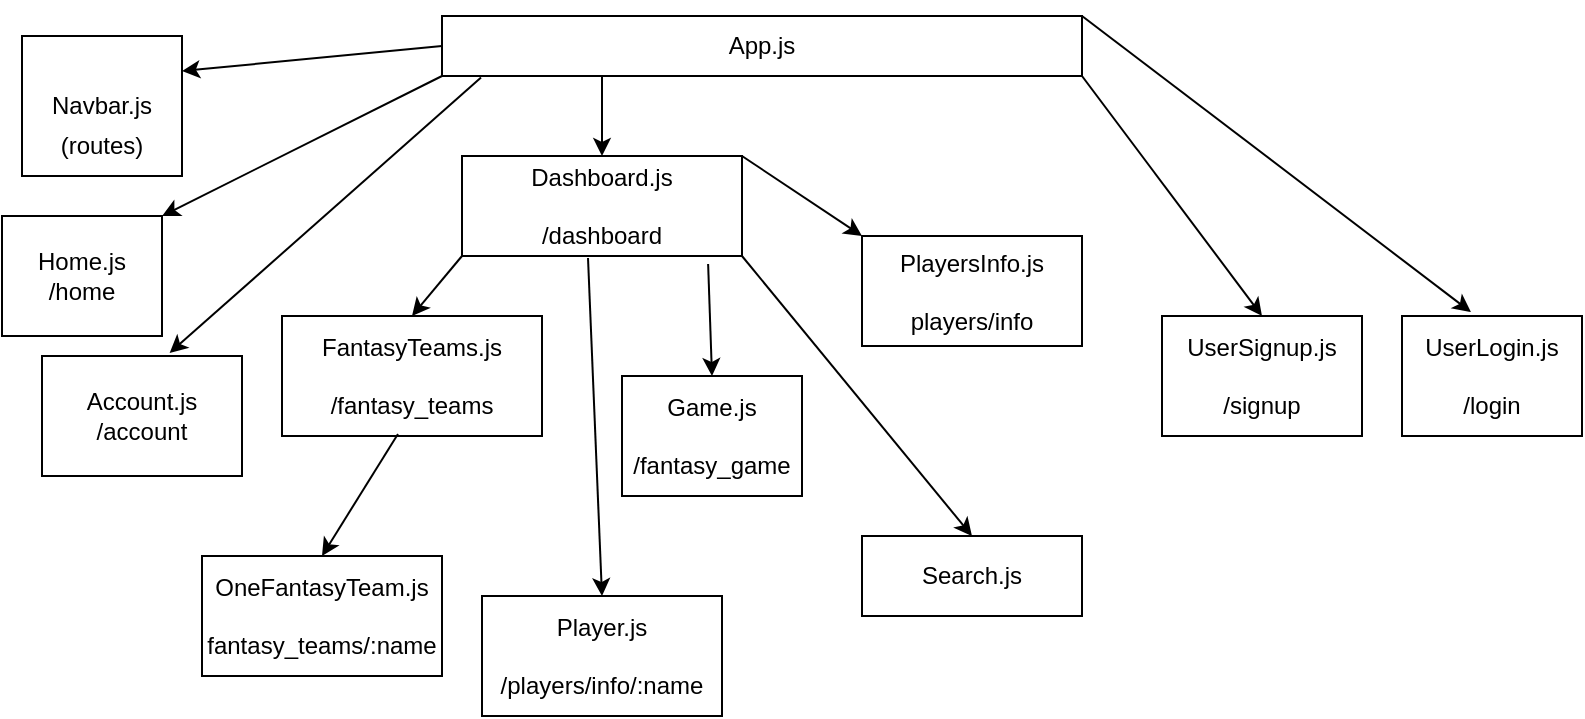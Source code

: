 <mxfile>
    <diagram id="LTA-BuEfr2JE6jtGIrHH" name="Page-1">
        <mxGraphModel dx="719" dy="435" grid="1" gridSize="10" guides="1" tooltips="1" connect="1" arrows="1" fold="1" page="1" pageScale="1" pageWidth="850" pageHeight="1100" math="0" shadow="0">
            <root>
                <mxCell id="0"/>
                <mxCell id="1" parent="0"/>
                <mxCell id="2" value="App.js" style="whiteSpace=wrap;html=1;" parent="1" vertex="1">
                    <mxGeometry x="230" y="10" width="320" height="30" as="geometry"/>
                </mxCell>
                <mxCell id="3" value="Navbar.js" style="whiteSpace=wrap;html=1;" parent="1" vertex="1">
                    <mxGeometry x="20" y="20" width="80" height="70" as="geometry"/>
                </mxCell>
                <mxCell id="4" value="Home.js&lt;br&gt;/home" style="whiteSpace=wrap;html=1;" parent="1" vertex="1">
                    <mxGeometry x="10" y="110" width="80" height="60" as="geometry"/>
                </mxCell>
                <mxCell id="5" value="Account.js&lt;br&gt;/account" style="whiteSpace=wrap;html=1;" parent="1" vertex="1">
                    <mxGeometry x="30" y="180" width="100" height="60" as="geometry"/>
                </mxCell>
                <object label="Dashboard.js&lt;br&gt;&lt;br&gt;/dashboard" hedietLinkedDataV1_path="../README.md" hedietLinkedDataV1_start_col_x-num="0" hedietLinkedDataV1_start_line_x-num="0" hedietLinkedDataV1_end_col_x-num="0" hedietLinkedDataV1_end_line_x-num="0" id="6">
                    <mxCell style="whiteSpace=wrap;html=1;" parent="1" vertex="1">
                        <mxGeometry x="240" y="80" width="140" height="50" as="geometry"/>
                    </mxCell>
                </object>
                <mxCell id="9" value="OneFantasyTeam.js&lt;br&gt;&lt;br&gt;fantasy_teams/:name" style="whiteSpace=wrap;html=1;" parent="1" vertex="1">
                    <mxGeometry x="110" y="280" width="120" height="60" as="geometry"/>
                </mxCell>
                <mxCell id="10" value="UserSignup.js&lt;br&gt;&lt;br&gt;/signup" style="whiteSpace=wrap;html=1;" parent="1" vertex="1">
                    <mxGeometry x="590" y="160" width="100" height="60" as="geometry"/>
                </mxCell>
                <mxCell id="11" value="FantasyTeams.js&lt;br&gt;&lt;br&gt;/fantasy_teams" style="whiteSpace=wrap;html=1;" parent="1" vertex="1">
                    <mxGeometry x="150" y="160" width="130" height="60" as="geometry"/>
                </mxCell>
                <mxCell id="12" value="UserLogin.js&lt;br&gt;&lt;br&gt;/login" style="whiteSpace=wrap;html=1;" parent="1" vertex="1">
                    <mxGeometry x="710" y="160" width="90" height="60" as="geometry"/>
                </mxCell>
                <mxCell id="14" value="(routes)" style="text;html=1;strokeColor=none;fillColor=none;align=center;verticalAlign=middle;whiteSpace=wrap;rounded=0;" parent="1" vertex="1">
                    <mxGeometry x="30" y="60" width="60" height="30" as="geometry"/>
                </mxCell>
                <mxCell id="16" value="" style="endArrow=classic;html=1;exitX=0;exitY=0.5;exitDx=0;exitDy=0;entryX=1;entryY=0.25;entryDx=0;entryDy=0;" parent="1" source="2" target="3" edge="1">
                    <mxGeometry width="50" height="50" relative="1" as="geometry">
                        <mxPoint x="150" y="40" as="sourcePoint"/>
                        <mxPoint x="90" y="80" as="targetPoint"/>
                    </mxGeometry>
                </mxCell>
                <mxCell id="17" value="" style="endArrow=classic;html=1;entryX=1;entryY=0;entryDx=0;entryDy=0;exitX=0;exitY=1;exitDx=0;exitDy=0;" parent="1" source="2" target="4" edge="1">
                    <mxGeometry width="50" height="50" relative="1" as="geometry">
                        <mxPoint x="190" y="50" as="sourcePoint"/>
                        <mxPoint x="160" y="80" as="targetPoint"/>
                    </mxGeometry>
                </mxCell>
                <mxCell id="19" value="" style="endArrow=classic;html=1;exitX=0.061;exitY=1.025;exitDx=0;exitDy=0;exitPerimeter=0;entryX=0.638;entryY=-0.025;entryDx=0;entryDy=0;entryPerimeter=0;" parent="1" source="2" target="5" edge="1">
                    <mxGeometry width="50" height="50" relative="1" as="geometry">
                        <mxPoint x="290" y="90" as="sourcePoint"/>
                        <mxPoint x="200" y="190" as="targetPoint"/>
                    </mxGeometry>
                </mxCell>
                <mxCell id="20" value="" style="endArrow=classic;html=1;entryX=0.5;entryY=0;entryDx=0;entryDy=0;exitX=0.25;exitY=1;exitDx=0;exitDy=0;" parent="1" source="2" target="6" edge="1">
                    <mxGeometry width="50" height="50" relative="1" as="geometry">
                        <mxPoint x="300" y="40" as="sourcePoint"/>
                        <mxPoint x="270" y="170" as="targetPoint"/>
                    </mxGeometry>
                </mxCell>
                <mxCell id="27" value="" style="endArrow=classic;html=1;entryX=0.5;entryY=0;entryDx=0;entryDy=0;exitX=0.446;exitY=0.983;exitDx=0;exitDy=0;exitPerimeter=0;" parent="1" source="11" target="9" edge="1">
                    <mxGeometry width="50" height="50" relative="1" as="geometry">
                        <mxPoint x="210" y="220" as="sourcePoint"/>
                        <mxPoint x="300" y="280" as="targetPoint"/>
                    </mxGeometry>
                </mxCell>
                <mxCell id="32" value="Player.js&lt;br&gt;&lt;br&gt;/players/info/:name" style="whiteSpace=wrap;html=1;" parent="1" vertex="1">
                    <mxGeometry x="250" y="300" width="120" height="60" as="geometry"/>
                </mxCell>
                <mxCell id="33" value="Search.js" style="whiteSpace=wrap;html=1;" parent="1" vertex="1">
                    <mxGeometry x="440" y="270" width="110" height="40" as="geometry"/>
                </mxCell>
                <mxCell id="34" value="PlayersInfo.js&lt;br&gt;&lt;br&gt;players/info" style="whiteSpace=wrap;html=1;" parent="1" vertex="1">
                    <mxGeometry x="440" y="120" width="110" height="55" as="geometry"/>
                </mxCell>
                <mxCell id="35" value="Game.js&lt;br&gt;&lt;br&gt;/fantasy_game" style="whiteSpace=wrap;html=1;" parent="1" vertex="1">
                    <mxGeometry x="320" y="190" width="90" height="60" as="geometry"/>
                </mxCell>
                <mxCell id="37" value="" style="endArrow=classic;html=1;entryX=0.383;entryY=-0.033;entryDx=0;entryDy=0;entryPerimeter=0;exitX=1;exitY=0;exitDx=0;exitDy=0;" parent="1" source="2" target="12" edge="1">
                    <mxGeometry width="50" height="50" relative="1" as="geometry">
                        <mxPoint x="480" y="50" as="sourcePoint"/>
                        <mxPoint x="480" y="110" as="targetPoint"/>
                    </mxGeometry>
                </mxCell>
                <mxCell id="38" value="" style="endArrow=classic;html=1;entryX=0.5;entryY=0;entryDx=0;entryDy=0;exitX=1;exitY=1;exitDx=0;exitDy=0;" parent="1" source="2" target="10" edge="1">
                    <mxGeometry width="50" height="50" relative="1" as="geometry">
                        <mxPoint x="480" y="55" as="sourcePoint"/>
                        <mxPoint x="480" y="125" as="targetPoint"/>
                    </mxGeometry>
                </mxCell>
                <mxCell id="40" value="" style="endArrow=classic;html=1;entryX=0.5;entryY=0;entryDx=0;entryDy=0;exitX=0;exitY=1;exitDx=0;exitDy=0;" parent="1" source="6" target="11" edge="1">
                    <mxGeometry width="50" height="50" relative="1" as="geometry">
                        <mxPoint x="239" y="160" as="sourcePoint"/>
                        <mxPoint x="239" y="190" as="targetPoint"/>
                    </mxGeometry>
                </mxCell>
                <mxCell id="44" value="" style="endArrow=classic;html=1;entryX=0;entryY=0;entryDx=0;entryDy=0;exitX=1;exitY=0;exitDx=0;exitDy=0;" parent="1" source="6" target="34" edge="1">
                    <mxGeometry width="50" height="50" relative="1" as="geometry">
                        <mxPoint x="393" y="50" as="sourcePoint"/>
                        <mxPoint x="458" y="145" as="targetPoint"/>
                    </mxGeometry>
                </mxCell>
                <mxCell id="48" value="" style="endArrow=classic;html=1;entryX=0.5;entryY=0;entryDx=0;entryDy=0;exitX=1;exitY=1;exitDx=0;exitDy=0;" parent="1" source="6" target="33" edge="1">
                    <mxGeometry width="50" height="50" relative="1" as="geometry">
                        <mxPoint x="530" y="330" as="sourcePoint"/>
                        <mxPoint x="529.5" y="330" as="targetPoint"/>
                    </mxGeometry>
                </mxCell>
                <mxCell id="50" value="" style="endArrow=classic;html=1;entryX=0.5;entryY=0;entryDx=0;entryDy=0;exitX=0.879;exitY=1.08;exitDx=0;exitDy=0;exitPerimeter=0;" parent="1" source="6" target="35" edge="1">
                    <mxGeometry width="50" height="50" relative="1" as="geometry">
                        <mxPoint x="380" y="50" as="sourcePoint"/>
                        <mxPoint x="380" y="135" as="targetPoint"/>
                    </mxGeometry>
                </mxCell>
                <mxCell id="54" value="" style="endArrow=classic;html=1;entryX=0.5;entryY=0;entryDx=0;entryDy=0;exitX=0.45;exitY=1.02;exitDx=0;exitDy=0;exitPerimeter=0;" parent="1" source="6" target="32" edge="1">
                    <mxGeometry width="50" height="50" relative="1" as="geometry">
                        <mxPoint x="305" y="120" as="sourcePoint"/>
                        <mxPoint x="365.5" y="340.48" as="targetPoint"/>
                        <Array as="points"/>
                    </mxGeometry>
                </mxCell>
            </root>
        </mxGraphModel>
    </diagram>
</mxfile>
